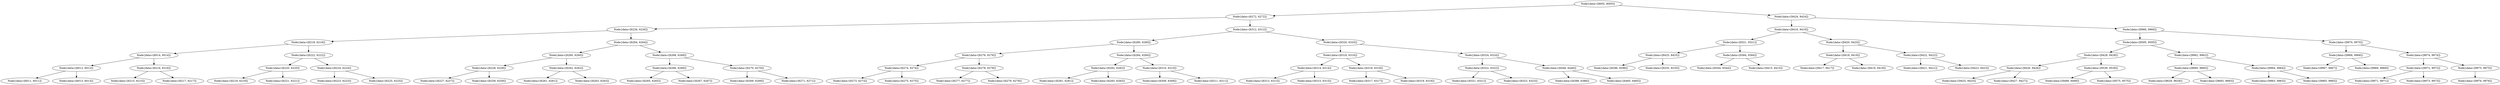 digraph G{
2048827998 [label="Node{data=[8005, 8005]}"]
2048827998 -> 1635155219
1635155219 [label="Node{data=[6272, 6272]}"]
1635155219 -> 677353277
677353277 [label="Node{data=[6226, 6226]}"]
677353277 -> 1608257656
1608257656 [label="Node{data=[6218, 6218]}"]
1608257656 -> 1348421007
1348421007 [label="Node{data=[6014, 6014]}"]
1348421007 -> 34808946
34808946 [label="Node{data=[6012, 6012]}"]
34808946 -> 1445051762
1445051762 [label="Node{data=[6011, 6011]}"]
34808946 -> 1774266398
1774266398 [label="Node{data=[6013, 6013]}"]
1348421007 -> 1134062484
1134062484 [label="Node{data=[6216, 6216]}"]
1134062484 -> 1479796513
1479796513 [label="Node{data=[6215, 6215]}"]
1134062484 -> 52566904
52566904 [label="Node{data=[6217, 6217]}"]
1608257656 -> 1673741018
1673741018 [label="Node{data=[6222, 6222]}"]
1673741018 -> 1669808637
1669808637 [label="Node{data=[6220, 6220]}"]
1669808637 -> 617265219
617265219 [label="Node{data=[6219, 6219]}"]
1669808637 -> 924880505
924880505 [label="Node{data=[6221, 6221]}"]
1673741018 -> 1317855189
1317855189 [label="Node{data=[6224, 6224]}"]
1317855189 -> 400418640
400418640 [label="Node{data=[6223, 6223]}"]
1317855189 -> 1713655112
1713655112 [label="Node{data=[6225, 6225]}"]
677353277 -> 1438926003
1438926003 [label="Node{data=[6264, 6264]}"]
1438926003 -> 2099137449
2099137449 [label="Node{data=[6260, 6260]}"]
2099137449 -> 84005949
84005949 [label="Node{data=[6228, 6228]}"]
84005949 -> 1099667416
1099667416 [label="Node{data=[6227, 6227]}"]
84005949 -> 907915910
907915910 [label="Node{data=[6259, 6259]}"]
2099137449 -> 961668335
961668335 [label="Node{data=[6262, 6262]}"]
961668335 -> 855273412
855273412 [label="Node{data=[6261, 6261]}"]
961668335 -> 793910036
793910036 [label="Node{data=[6263, 6263]}"]
1438926003 -> 1954551290
1954551290 [label="Node{data=[6268, 6268]}"]
1954551290 -> 1119940889
1119940889 [label="Node{data=[6266, 6266]}"]
1119940889 -> 589640394
589640394 [label="Node{data=[6265, 6265]}"]
1119940889 -> 470812417
470812417 [label="Node{data=[6267, 6267]}"]
1954551290 -> 1749810876
1749810876 [label="Node{data=[6270, 6270]}"]
1749810876 -> 759599765
759599765 [label="Node{data=[6269, 6269]}"]
1749810876 -> 671045269
671045269 [label="Node{data=[6271, 6271]}"]
1635155219 -> 1003185508
1003185508 [label="Node{data=[6312, 6312]}"]
1003185508 -> 214094527
214094527 [label="Node{data=[6280, 6280]}"]
214094527 -> 361315208
361315208 [label="Node{data=[6276, 6276]}"]
361315208 -> 1218419794
1218419794 [label="Node{data=[6274, 6274]}"]
1218419794 -> 681517152
681517152 [label="Node{data=[6273, 6273]}"]
1218419794 -> 852646118
852646118 [label="Node{data=[6275, 6275]}"]
361315208 -> 1851486287
1851486287 [label="Node{data=[6278, 6278]}"]
1851486287 -> 1511136474
1511136474 [label="Node{data=[6277, 6277]}"]
1851486287 -> 190823384
190823384 [label="Node{data=[6279, 6279]}"]
214094527 -> 736806717
736806717 [label="Node{data=[6284, 6284]}"]
736806717 -> 503710471
503710471 [label="Node{data=[6282, 6282]}"]
503710471 -> 1421355217
1421355217 [label="Node{data=[6281, 6281]}"]
503710471 -> 584042725
584042725 [label="Node{data=[6283, 6283]}"]
736806717 -> 1608593582
1608593582 [label="Node{data=[6310, 6310]}"]
1608593582 -> 1901137518
1901137518 [label="Node{data=[6309, 6309]}"]
1608593582 -> 1689935413
1689935413 [label="Node{data=[6311, 6311]}"]
1003185508 -> 946748071
946748071 [label="Node{data=[6320, 6320]}"]
946748071 -> 1859918148
1859918148 [label="Node{data=[6316, 6316]}"]
1859918148 -> 386357391
386357391 [label="Node{data=[6314, 6314]}"]
386357391 -> 570091436
570091436 [label="Node{data=[6313, 6313]}"]
386357391 -> 1745373750
1745373750 [label="Node{data=[6315, 6315]}"]
1859918148 -> 1712355402
1712355402 [label="Node{data=[6318, 6318]}"]
1712355402 -> 1274971943
1274971943 [label="Node{data=[6317, 6317]}"]
1712355402 -> 1028644467
1028644467 [label="Node{data=[6319, 6319]}"]
946748071 -> 398223894
398223894 [label="Node{data=[6324, 6324]}"]
398223894 -> 1913361027
1913361027 [label="Node{data=[6322, 6322]}"]
1913361027 -> 1307829338
1307829338 [label="Node{data=[6321, 6321]}"]
1913361027 -> 244062161
244062161 [label="Node{data=[6323, 6323]}"]
398223894 -> 2056532172
2056532172 [label="Node{data=[6446, 6446]}"]
2056532172 -> 1411721879
1411721879 [label="Node{data=[6388, 6388]}"]
2056532172 -> 103204221
103204221 [label="Node{data=[6465, 6465]}"]
2048827998 -> 1761245431
1761245431 [label="Node{data=[9424, 9424]}"]
1761245431 -> 858994548
858994548 [label="Node{data=[9416, 9416]}"]
858994548 -> 1312801303
1312801303 [label="Node{data=[9321, 9321]}"]
1312801303 -> 2122513280
2122513280 [label="Node{data=[8425, 8425]}"]
2122513280 -> 1157892455
1157892455 [label="Node{data=[8296, 8296]}"]
2122513280 -> 1873153572
1873153572 [label="Node{data=[9235, 9235]}"]
1312801303 -> 1605977789
1605977789 [label="Node{data=[9384, 9384]}"]
1605977789 -> 915339313
915339313 [label="Node{data=[9344, 9344]}"]
1605977789 -> 1394905270
1394905270 [label="Node{data=[9415, 9415]}"]
858994548 -> 204235736
204235736 [label="Node{data=[9420, 9420]}"]
204235736 -> 431312974
431312974 [label="Node{data=[9418, 9418]}"]
431312974 -> 1480293433
1480293433 [label="Node{data=[9417, 9417]}"]
431312974 -> 804124328
804124328 [label="Node{data=[9419, 9419]}"]
204235736 -> 1076912686
1076912686 [label="Node{data=[9422, 9422]}"]
1076912686 -> 1932815686
1932815686 [label="Node{data=[9421, 9421]}"]
1076912686 -> 1886199213
1886199213 [label="Node{data=[9423, 9423]}"]
1761245431 -> 813039038
813039038 [label="Node{data=[9966, 9966]}"]
813039038 -> 1930938508
1930938508 [label="Node{data=[9595, 9595]}"]
1930938508 -> 588891637
588891637 [label="Node{data=[9428, 9428]}"]
588891637 -> 998323278
998323278 [label="Node{data=[9426, 9426]}"]
998323278 -> 612804237
612804237 [label="Node{data=[9425, 9425]}"]
998323278 -> 1763199289
1763199289 [label="Node{data=[9427, 9427]}"]
588891637 -> 79896450
79896450 [label="Node{data=[9539, 9539]}"]
79896450 -> 919758864
919758864 [label="Node{data=[9499, 9499]}"]
79896450 -> 670106249
670106249 [label="Node{data=[9575, 9575]}"]
1930938508 -> 202102479
202102479 [label="Node{data=[9962, 9962]}"]
202102479 -> 279508931
279508931 [label="Node{data=[9660, 9660]}"]
279508931 -> 891260718
891260718 [label="Node{data=[9629, 9629]}"]
279508931 -> 441787982
441787982 [label="Node{data=[9683, 9683]}"]
202102479 -> 1211770469
1211770469 [label="Node{data=[9964, 9964]}"]
1211770469 -> 528209486
528209486 [label="Node{data=[9963, 9963]}"]
1211770469 -> 1456753776
1456753776 [label="Node{data=[9965, 9965]}"]
813039038 -> 1702913970
1702913970 [label="Node{data=[9970, 9970]}"]
1702913970 -> 2081455209
2081455209 [label="Node{data=[9968, 9968]}"]
2081455209 -> 1024990211
1024990211 [label="Node{data=[9967, 9967]}"]
2081455209 -> 1239117852
1239117852 [label="Node{data=[9969, 9969]}"]
1702913970 -> 796926818
796926818 [label="Node{data=[9974, 9974]}"]
796926818 -> 1351410127
1351410127 [label="Node{data=[9972, 9972]}"]
1351410127 -> 755566553
755566553 [label="Node{data=[9971, 9971]}"]
1351410127 -> 1061214708
1061214708 [label="Node{data=[9973, 9973]}"]
796926818 -> 301295181
301295181 [label="Node{data=[9975, 9975]}"]
301295181 -> 650145573
650145573 [label="Node{data=[9976, 9976]}"]
}